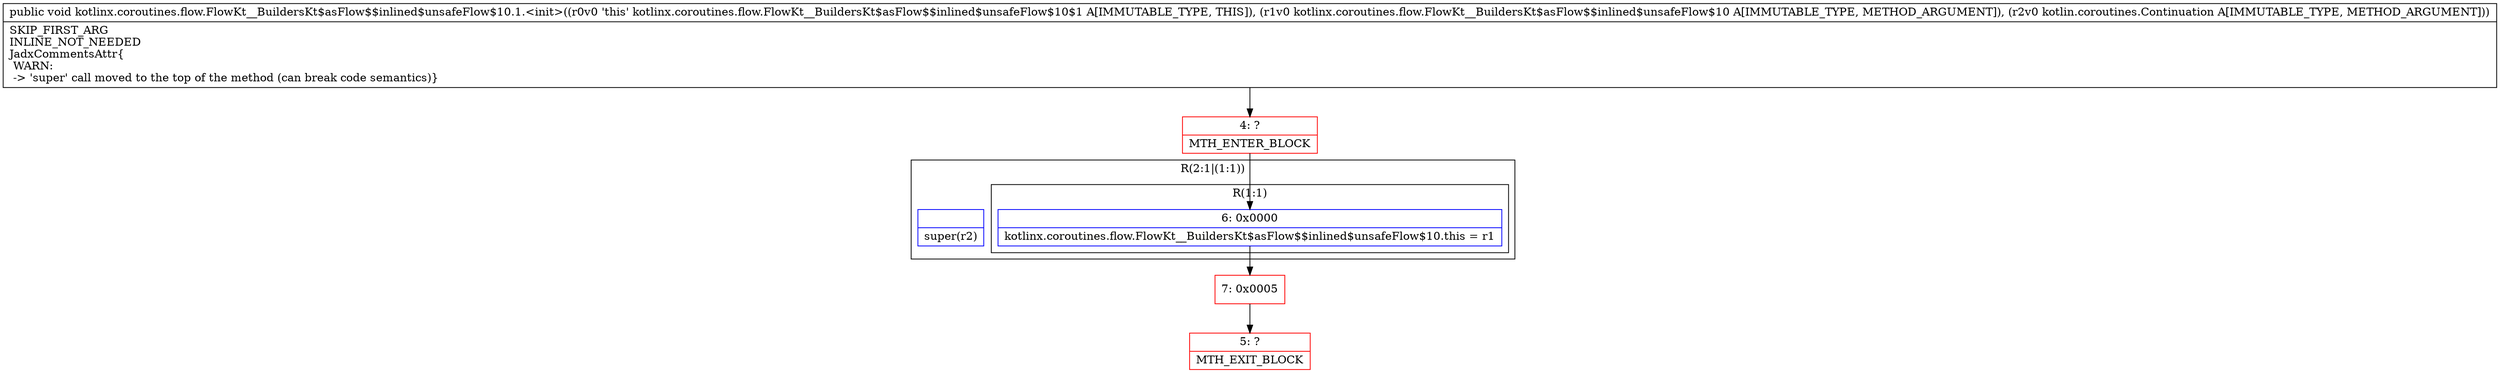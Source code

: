 digraph "CFG forkotlinx.coroutines.flow.FlowKt__BuildersKt$asFlow$$inlined$unsafeFlow$10.1.\<init\>(Lkotlinx\/coroutines\/flow\/FlowKt__BuildersKt$asFlow$$inlined$unsafeFlow$10;Lkotlin\/coroutines\/Continuation;)V" {
subgraph cluster_Region_948665169 {
label = "R(2:1|(1:1))";
node [shape=record,color=blue];
Node_InsnContainer_1231697583 [shape=record,label="{|super(r2)\l}"];
subgraph cluster_Region_194239352 {
label = "R(1:1)";
node [shape=record,color=blue];
Node_6 [shape=record,label="{6\:\ 0x0000|kotlinx.coroutines.flow.FlowKt__BuildersKt$asFlow$$inlined$unsafeFlow$10.this = r1\l}"];
}
}
Node_4 [shape=record,color=red,label="{4\:\ ?|MTH_ENTER_BLOCK\l}"];
Node_7 [shape=record,color=red,label="{7\:\ 0x0005}"];
Node_5 [shape=record,color=red,label="{5\:\ ?|MTH_EXIT_BLOCK\l}"];
MethodNode[shape=record,label="{public void kotlinx.coroutines.flow.FlowKt__BuildersKt$asFlow$$inlined$unsafeFlow$10.1.\<init\>((r0v0 'this' kotlinx.coroutines.flow.FlowKt__BuildersKt$asFlow$$inlined$unsafeFlow$10$1 A[IMMUTABLE_TYPE, THIS]), (r1v0 kotlinx.coroutines.flow.FlowKt__BuildersKt$asFlow$$inlined$unsafeFlow$10 A[IMMUTABLE_TYPE, METHOD_ARGUMENT]), (r2v0 kotlin.coroutines.Continuation A[IMMUTABLE_TYPE, METHOD_ARGUMENT]))  | SKIP_FIRST_ARG\lINLINE_NOT_NEEDED\lJadxCommentsAttr\{\l WARN: \l \-\> 'super' call moved to the top of the method (can break code semantics)\}\l}"];
MethodNode -> Node_4;Node_6 -> Node_7;
Node_4 -> Node_6;
Node_7 -> Node_5;
}


